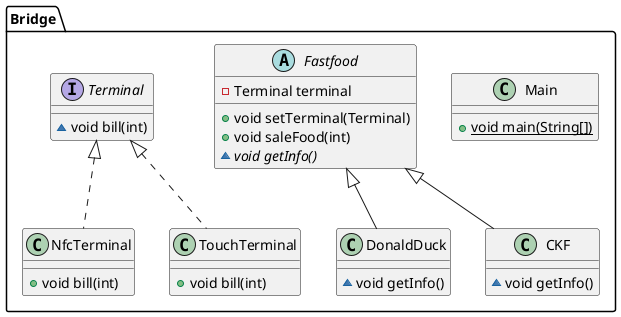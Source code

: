 @startuml
class Bridge.Main {
+ {static} void main(String[])
}
class Bridge.NfcTerminal {
+ void bill(int)
}
class Bridge.DonaldDuck {
~ void getInfo()
}
abstract class Bridge.Fastfood {
- Terminal terminal
+ void setTerminal(Terminal)
+ void saleFood(int)
~ {abstract}void getInfo()
}
class Bridge.TouchTerminal {
+ void bill(int)
}
interface Bridge.Terminal {
~ void bill(int)
}
class Bridge.CKF {
~ void getInfo()
}


Bridge.Terminal <|.. Bridge.NfcTerminal
Bridge.Fastfood <|-- Bridge.DonaldDuck
Bridge.Terminal <|.. Bridge.TouchTerminal
Bridge.Fastfood <|-- Bridge.CKF
@enduml